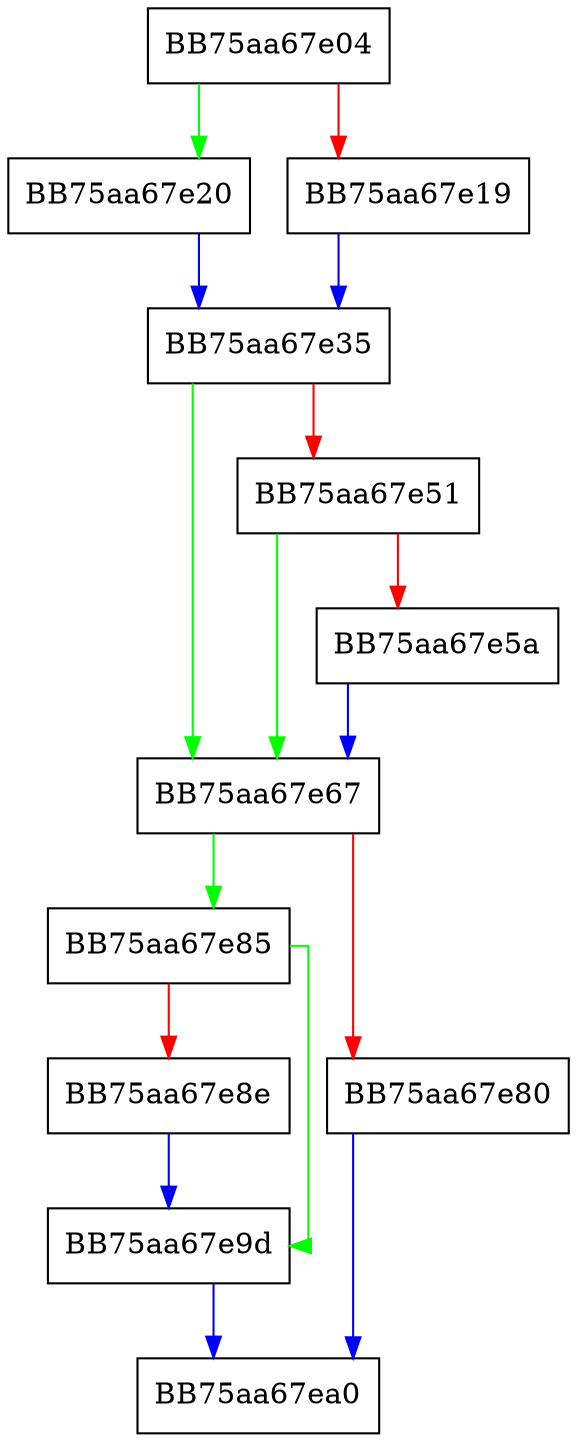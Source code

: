 digraph _Desired_grow_bucket_count {
  node [shape="box"];
  graph [splines=ortho];
  BB75aa67e04 -> BB75aa67e20 [color="green"];
  BB75aa67e04 -> BB75aa67e19 [color="red"];
  BB75aa67e19 -> BB75aa67e35 [color="blue"];
  BB75aa67e20 -> BB75aa67e35 [color="blue"];
  BB75aa67e35 -> BB75aa67e67 [color="green"];
  BB75aa67e35 -> BB75aa67e51 [color="red"];
  BB75aa67e51 -> BB75aa67e67 [color="green"];
  BB75aa67e51 -> BB75aa67e5a [color="red"];
  BB75aa67e5a -> BB75aa67e67 [color="blue"];
  BB75aa67e67 -> BB75aa67e85 [color="green"];
  BB75aa67e67 -> BB75aa67e80 [color="red"];
  BB75aa67e80 -> BB75aa67ea0 [color="blue"];
  BB75aa67e85 -> BB75aa67e9d [color="green"];
  BB75aa67e85 -> BB75aa67e8e [color="red"];
  BB75aa67e8e -> BB75aa67e9d [color="blue"];
  BB75aa67e9d -> BB75aa67ea0 [color="blue"];
}